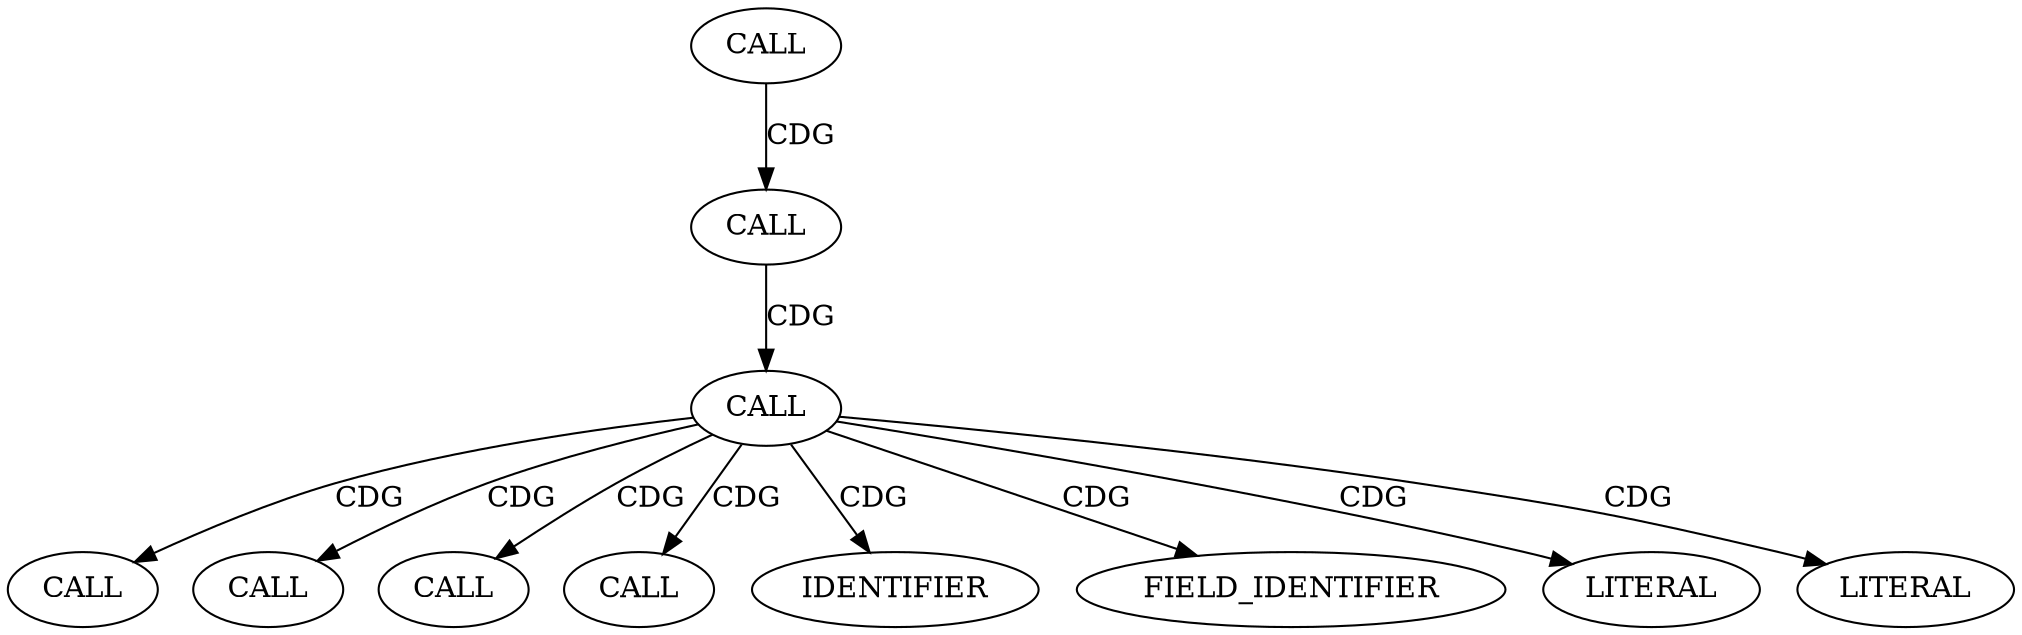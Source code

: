 strict digraph "" {
	node [label="\N"];
	1540	[ARGUMENT_INDEX=-1,
		CODE="desc->fd_seg_cnt < 1 ||
	    desc->fd_seg_cnt > CEPH_FRAME_MAX_SEGMENT_COUNT",
		COLUMN_NUMBER=6,
		DISPATCH_TYPE=STATIC_DISPATCH,
		LINE_NUMBER=519,
		METHOD_FULL_NAME="<operator>.logicalOr",
		NAME="<operator>.logicalOr",
		ORDER=1,
		TYPE_FULL_NAME="<empty>",
		filename="messenger_v2.c",
		label=CALL];
	1592	[ARGUMENT_INDEX=-1,
		CODE="desc->fd_lens[0] < 0 ||
	    desc->fd_lens[0] > CEPH_MSG_MAX_CONTROL_LEN",
		COLUMN_NUMBER=6,
		DISPATCH_TYPE=STATIC_DISPATCH,
		LINE_NUMBER=529,
		METHOD_FULL_NAME="<operator>.logicalOr",
		NAME="<operator>.logicalOr",
		ORDER=1,
		TYPE_FULL_NAME="<empty>",
		filename="messenger_v2.c",
		label=CALL];
	1540 -> 1592	[label=CDG];
	1619	[ARGUMENT_INDEX=-1,
		CODE="desc->fd_lens[1] < 0 ||
	    desc->fd_lens[1] > CEPH_MSG_MAX_FRONT_LEN",
		COLUMN_NUMBER=6,
		DISPATCH_TYPE=STATIC_DISPATCH,
		LINE_NUMBER=534,
		METHOD_FULL_NAME="<operator>.logicalOr",
		NAME="<operator>.logicalOr",
		ORDER=1,
		TYPE_FULL_NAME="<empty>",
		filename="messenger_v2.c",
		label=CALL];
	1592 -> 1619	[label=CDG];
	1620	[ARGUMENT_INDEX=1,
		CODE="desc->fd_lens[1] < 0",
		COLUMN_NUMBER=6,
		DISPATCH_TYPE=STATIC_DISPATCH,
		LINE_NUMBER=534,
		METHOD_FULL_NAME="<operator>.lessThan",
		NAME="<operator>.lessThan",
		ORDER=1,
		TYPE_FULL_NAME="<empty>",
		filename="messenger_v2.c",
		label=CALL];
	1592 -> 1620	[label=CDG];
	1621	[ARGUMENT_INDEX=1,
		CODE="desc->fd_lens[1]",
		COLUMN_NUMBER=6,
		DISPATCH_TYPE=STATIC_DISPATCH,
		LINE_NUMBER=534,
		METHOD_FULL_NAME="<operator>.indirectIndexAccess",
		NAME="<operator>.indirectIndexAccess",
		ORDER=1,
		TYPE_FULL_NAME="<empty>",
		filename="messenger_v2.c",
		label=CALL];
	1592 -> 1621	[label=CDG];
	1622	[ARGUMENT_INDEX=1,
		CODE="desc->fd_lens",
		COLUMN_NUMBER=6,
		DISPATCH_TYPE=STATIC_DISPATCH,
		LINE_NUMBER=534,
		METHOD_FULL_NAME="<operator>.indirectFieldAccess",
		NAME="<operator>.indirectFieldAccess",
		ORDER=1,
		TYPE_FULL_NAME="<empty>",
		filename="messenger_v2.c",
		label=CALL];
	1592 -> 1622	[label=CDG];
	1623	[ARGUMENT_INDEX=1,
		CODE=desc,
		COLUMN_NUMBER=6,
		LINE_NUMBER=534,
		NAME=desc,
		ORDER=1,
		TYPE_FULL_NAME="ceph_frame_desc*",
		filename="messenger_v2.c",
		label=IDENTIFIER];
	1592 -> 1623	[label=CDG];
	1624	[ARGUMENT_INDEX=2,
		CANONICAL_NAME=fd_lens,
		CODE=fd_lens,
		COLUMN_NUMBER=6,
		LINE_NUMBER=534,
		ORDER=2,
		filename="messenger_v2.c",
		label=FIELD_IDENTIFIER];
	1592 -> 1624	[label=CDG];
	1625	[ARGUMENT_INDEX=2,
		CODE=1,
		COLUMN_NUMBER=20,
		LINE_NUMBER=534,
		ORDER=2,
		TYPE_FULL_NAME=int,
		filename="messenger_v2.c",
		label=LITERAL];
	1592 -> 1625	[label=CDG];
	1626	[ARGUMENT_INDEX=2,
		CODE=0,
		COLUMN_NUMBER=25,
		LINE_NUMBER=534,
		ORDER=2,
		TYPE_FULL_NAME=int,
		filename="messenger_v2.c",
		label=LITERAL];
	1592 -> 1626	[label=CDG];
	1508	[ARGUMENT_INDEX=-1,
		CODE="crc != expected_crc",
		COLUMN_NUMBER=6,
		DISPATCH_TYPE=STATIC_DISPATCH,
		LINE_NUMBER=509,
		METHOD_FULL_NAME="<operator>.notEquals",
		NAME="<operator>.notEquals",
		ORDER=1,
		TYPE_FULL_NAME="<empty>",
		filename="messenger_v2.c",
		label=CALL];
	1508 -> 1540	[label=CDG];
}
